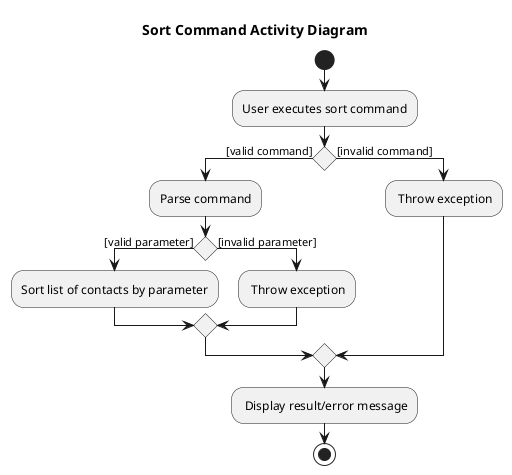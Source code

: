 @startuml

start
title Sort Command Activity Diagram

:User executes sort command;

'Since the beta syntax does not support placing the condition outside the
'diamond we place it as the true branch instead.

if () then ([valid command])
    :Parse command;
    if () then ([valid parameter])
    :Sort list of contacts by parameter;

    else ([invalid parameter])
    : Throw exception;
    endif
else ([invalid command])
  : Throw exception;
endif
- Display result/error message
stop
@enduml
